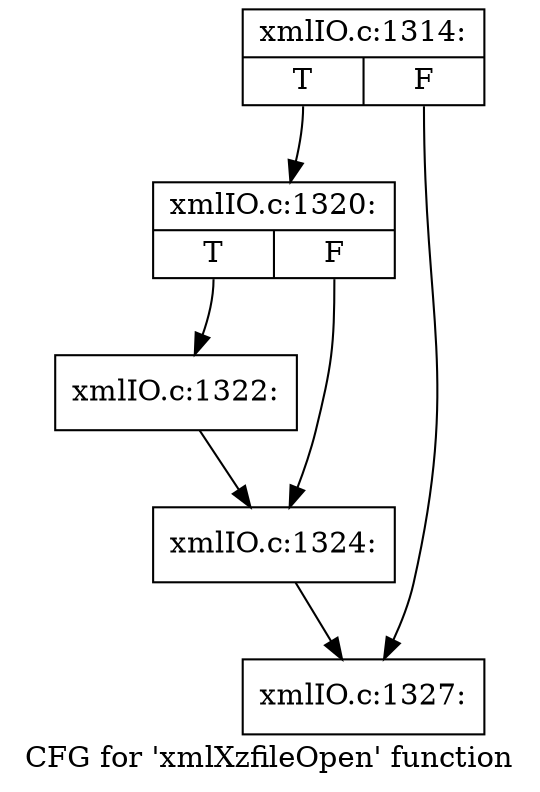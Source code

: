 digraph "CFG for 'xmlXzfileOpen' function" {
	label="CFG for 'xmlXzfileOpen' function";

	Node0x55ed3486c2b0 [shape=record,label="{xmlIO.c:1314:|{<s0>T|<s1>F}}"];
	Node0x55ed3486c2b0:s0 -> Node0x55ed3486ec70;
	Node0x55ed3486c2b0:s1 -> Node0x55ed3486ecc0;
	Node0x55ed3486ec70 [shape=record,label="{xmlIO.c:1320:|{<s0>T|<s1>F}}"];
	Node0x55ed3486ec70:s0 -> Node0x55ed3486f280;
	Node0x55ed3486ec70:s1 -> Node0x55ed3486f2d0;
	Node0x55ed3486f280 [shape=record,label="{xmlIO.c:1322:}"];
	Node0x55ed3486f280 -> Node0x55ed3486f2d0;
	Node0x55ed3486f2d0 [shape=record,label="{xmlIO.c:1324:}"];
	Node0x55ed3486f2d0 -> Node0x55ed3486ecc0;
	Node0x55ed3486ecc0 [shape=record,label="{xmlIO.c:1327:}"];
}
